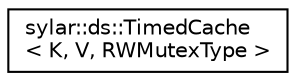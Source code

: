 digraph "类继承关系图"
{
 // LATEX_PDF_SIZE
  edge [fontname="Helvetica",fontsize="10",labelfontname="Helvetica",labelfontsize="10"];
  node [fontname="Helvetica",fontsize="10",shape=record];
  rankdir="LR";
  Node0 [label="sylar::ds::TimedCache\l\< K, V, RWMutexType \>",height=0.2,width=0.4,color="black", fillcolor="white", style="filled",URL="$classsylar_1_1ds_1_1TimedCache.html",tooltip=" "];
}
